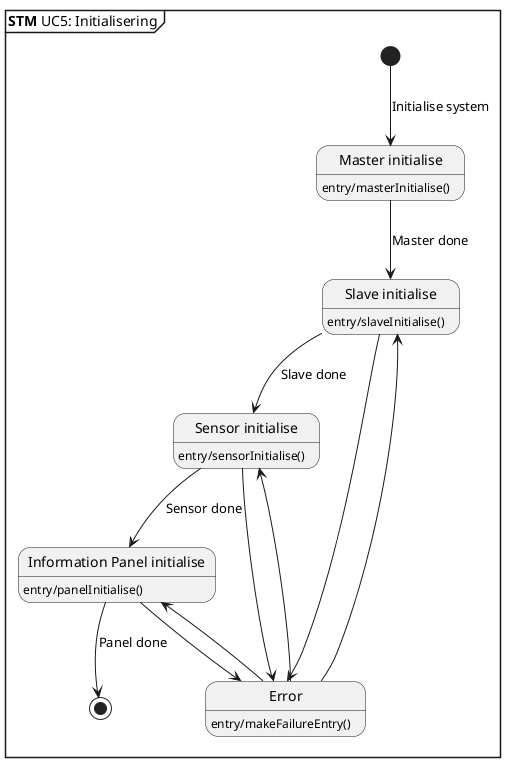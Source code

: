 @startuml UC5 STM
mainframe **STM** UC5: Initialisering

hide empty description
state "Master initialise" as master
state "Slave initialise" as slave
state "Sensor initialise" as sensor
state "Information Panel initialise" as panel
state "Error" as error

[*] --> master : Initialise system
master --> slave : Master done
slave --> error
error --> slave

slave --> sensor : Slave done
sensor --> error
error --> sensor

sensor --> panel : Sensor done
panel --> error
error --> panel

panel --> [*] : Panel done

master : entry/masterInitialise()

slave : entry/slaveInitialise()

sensor : entry/sensorInitialise()

panel : entry/panelInitialise()

error : entry/makeFailureEntry()
@enduml